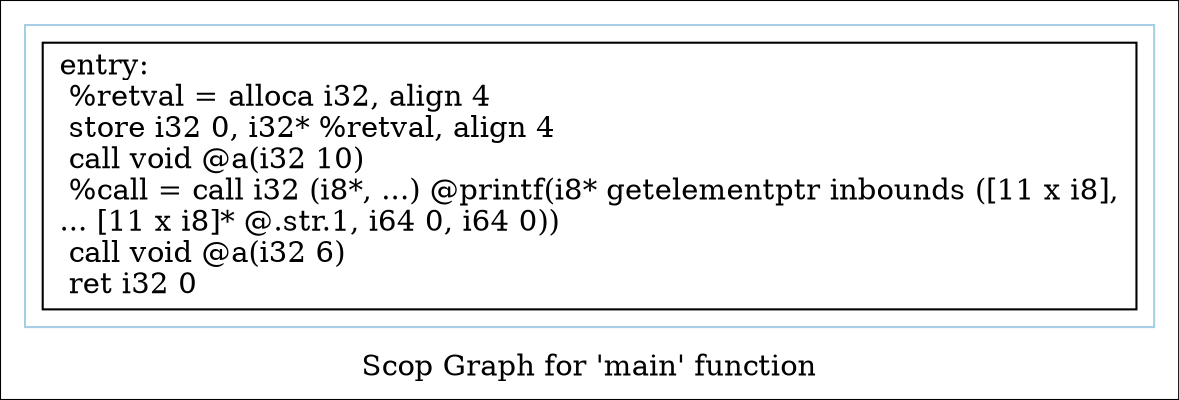 digraph "Scop Graph for 'main' function" {
	label="Scop Graph for 'main' function";

	Node0x9ddcd0 [shape=record,label="{entry:\l  %retval = alloca i32, align 4\l  store i32 0, i32* %retval, align 4\l  call void @a(i32 10)\l  %call = call i32 (i8*, ...) @printf(i8* getelementptr inbounds ([11 x i8],\l... [11 x i8]* @.str.1, i64 0, i64 0))\l  call void @a(i32 6)\l  ret i32 0\l}"];
	colorscheme = "paired12"
        subgraph cluster_0x9e44f0 {
          label = "";
          style = solid;
          color = 1
          Node0x9ddcd0;
        }
}
